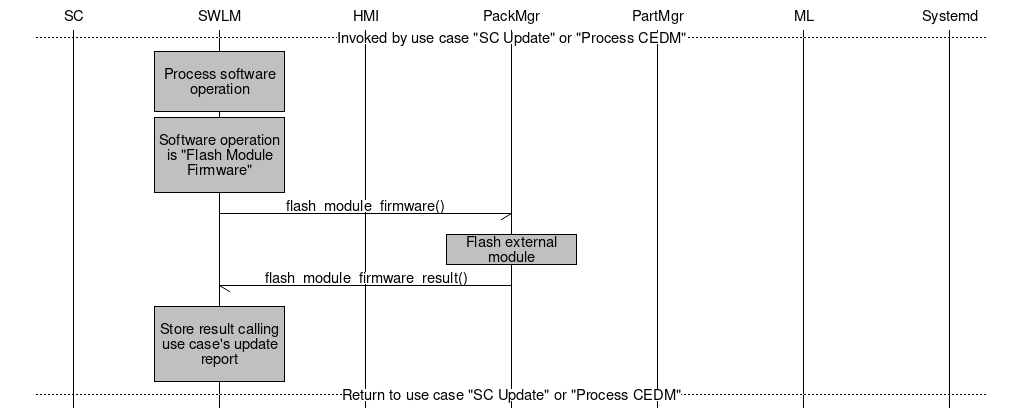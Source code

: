#
#
# Sequence diagram description
#
# The sequence diagram description below is translated to
# a PNG image by mscgen (http://www.mcternan.me.uk/mscgen/)
# 
# Recompile updated diagrams to a png image with:
#  
#   mscgen -T png swm.msc
#

msc {
  width="1024";
  "SC",  "SWLM", "HMI", "PackMgr", "PartMgr", "ML", "Systemd";
  --- [ label="Invoked by use case \"SC Update\" or \"Process CEDM\""];
  "SWLM" box "SWLM" [ textbgcolour="silver", label = "\nProcess software operation\n" ];
  "SWLM" box "SWLM" [  textbgcolour="silver", label = "\nSoftware operation is \"Flash Module Firmware\"\n" ];
  "SWLM" -> "PackMgr" [ label = "flash_module_firmware()" ];
  "PackMgr" box "PackMgr" [ textbgcolour="silver", label = "Flash external module" ];
  "PackMgr" -> "SWLM" [ label = "flash_module_firmware_result()" ];
  "SWLM" box "SWLM" [  textbgcolour="silver", label = "\nStore result calling use case's update report\n" ];
  --- [ label = "Return to use case \"SC Update\" or \"Process CEDM\""];
}
